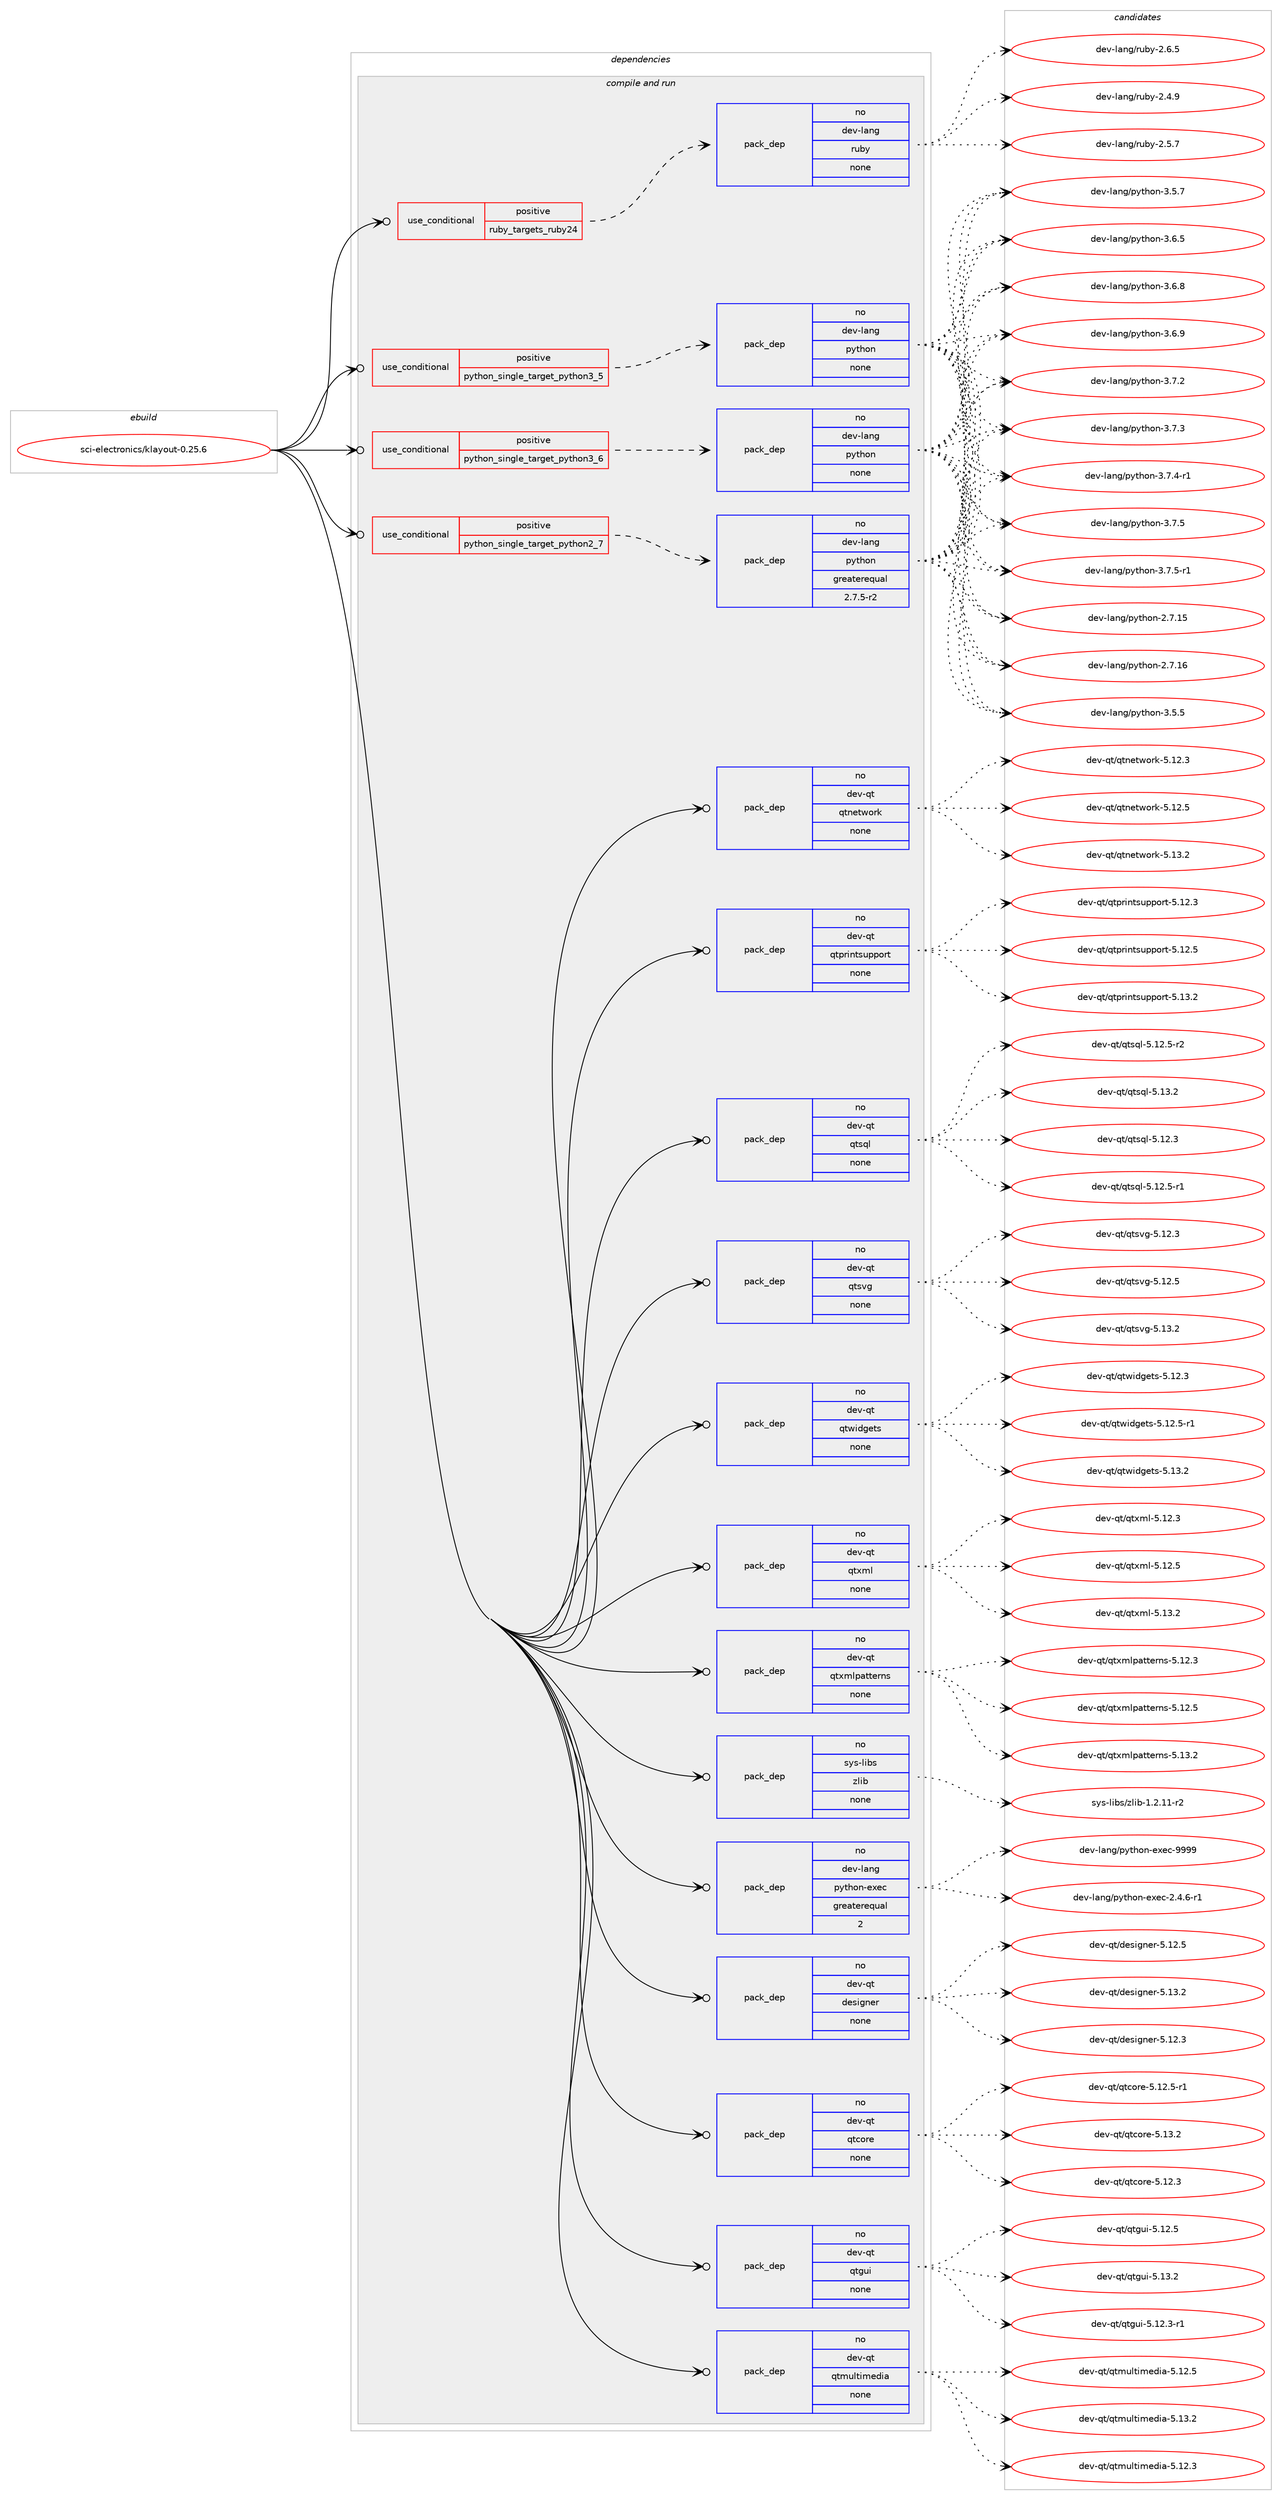 digraph prolog {

# *************
# Graph options
# *************

newrank=true;
concentrate=true;
compound=true;
graph [rankdir=LR,fontname=Helvetica,fontsize=10,ranksep=1.5];#, ranksep=2.5, nodesep=0.2];
edge  [arrowhead=vee];
node  [fontname=Helvetica,fontsize=10];

# **********
# The ebuild
# **********

subgraph cluster_leftcol {
color=gray;
rank=same;
label=<<i>ebuild</i>>;
id [label="sci-electronics/klayout-0.25.6", color=red, width=4, href="../sci-electronics/klayout-0.25.6.svg"];
}

# ****************
# The dependencies
# ****************

subgraph cluster_midcol {
color=gray;
label=<<i>dependencies</i>>;
subgraph cluster_compile {
fillcolor="#eeeeee";
style=filled;
label=<<i>compile</i>>;
}
subgraph cluster_compileandrun {
fillcolor="#eeeeee";
style=filled;
label=<<i>compile and run</i>>;
subgraph cond207205 {
dependency853230 [label=<<TABLE BORDER="0" CELLBORDER="1" CELLSPACING="0" CELLPADDING="4"><TR><TD ROWSPAN="3" CELLPADDING="10">use_conditional</TD></TR><TR><TD>positive</TD></TR><TR><TD>python_single_target_python2_7</TD></TR></TABLE>>, shape=none, color=red];
subgraph pack630966 {
dependency853231 [label=<<TABLE BORDER="0" CELLBORDER="1" CELLSPACING="0" CELLPADDING="4" WIDTH="220"><TR><TD ROWSPAN="6" CELLPADDING="30">pack_dep</TD></TR><TR><TD WIDTH="110">no</TD></TR><TR><TD>dev-lang</TD></TR><TR><TD>python</TD></TR><TR><TD>greaterequal</TD></TR><TR><TD>2.7.5-r2</TD></TR></TABLE>>, shape=none, color=blue];
}
dependency853230:e -> dependency853231:w [weight=20,style="dashed",arrowhead="vee"];
}
id:e -> dependency853230:w [weight=20,style="solid",arrowhead="odotvee"];
subgraph cond207206 {
dependency853232 [label=<<TABLE BORDER="0" CELLBORDER="1" CELLSPACING="0" CELLPADDING="4"><TR><TD ROWSPAN="3" CELLPADDING="10">use_conditional</TD></TR><TR><TD>positive</TD></TR><TR><TD>python_single_target_python3_5</TD></TR></TABLE>>, shape=none, color=red];
subgraph pack630967 {
dependency853233 [label=<<TABLE BORDER="0" CELLBORDER="1" CELLSPACING="0" CELLPADDING="4" WIDTH="220"><TR><TD ROWSPAN="6" CELLPADDING="30">pack_dep</TD></TR><TR><TD WIDTH="110">no</TD></TR><TR><TD>dev-lang</TD></TR><TR><TD>python</TD></TR><TR><TD>none</TD></TR><TR><TD></TD></TR></TABLE>>, shape=none, color=blue];
}
dependency853232:e -> dependency853233:w [weight=20,style="dashed",arrowhead="vee"];
}
id:e -> dependency853232:w [weight=20,style="solid",arrowhead="odotvee"];
subgraph cond207207 {
dependency853234 [label=<<TABLE BORDER="0" CELLBORDER="1" CELLSPACING="0" CELLPADDING="4"><TR><TD ROWSPAN="3" CELLPADDING="10">use_conditional</TD></TR><TR><TD>positive</TD></TR><TR><TD>python_single_target_python3_6</TD></TR></TABLE>>, shape=none, color=red];
subgraph pack630968 {
dependency853235 [label=<<TABLE BORDER="0" CELLBORDER="1" CELLSPACING="0" CELLPADDING="4" WIDTH="220"><TR><TD ROWSPAN="6" CELLPADDING="30">pack_dep</TD></TR><TR><TD WIDTH="110">no</TD></TR><TR><TD>dev-lang</TD></TR><TR><TD>python</TD></TR><TR><TD>none</TD></TR><TR><TD></TD></TR></TABLE>>, shape=none, color=blue];
}
dependency853234:e -> dependency853235:w [weight=20,style="dashed",arrowhead="vee"];
}
id:e -> dependency853234:w [weight=20,style="solid",arrowhead="odotvee"];
subgraph cond207208 {
dependency853236 [label=<<TABLE BORDER="0" CELLBORDER="1" CELLSPACING="0" CELLPADDING="4"><TR><TD ROWSPAN="3" CELLPADDING="10">use_conditional</TD></TR><TR><TD>positive</TD></TR><TR><TD>ruby_targets_ruby24</TD></TR></TABLE>>, shape=none, color=red];
subgraph pack630969 {
dependency853237 [label=<<TABLE BORDER="0" CELLBORDER="1" CELLSPACING="0" CELLPADDING="4" WIDTH="220"><TR><TD ROWSPAN="6" CELLPADDING="30">pack_dep</TD></TR><TR><TD WIDTH="110">no</TD></TR><TR><TD>dev-lang</TD></TR><TR><TD>ruby</TD></TR><TR><TD>none</TD></TR><TR><TD></TD></TR></TABLE>>, shape=none, color=blue];
}
dependency853236:e -> dependency853237:w [weight=20,style="dashed",arrowhead="vee"];
}
id:e -> dependency853236:w [weight=20,style="solid",arrowhead="odotvee"];
subgraph pack630970 {
dependency853238 [label=<<TABLE BORDER="0" CELLBORDER="1" CELLSPACING="0" CELLPADDING="4" WIDTH="220"><TR><TD ROWSPAN="6" CELLPADDING="30">pack_dep</TD></TR><TR><TD WIDTH="110">no</TD></TR><TR><TD>dev-lang</TD></TR><TR><TD>python-exec</TD></TR><TR><TD>greaterequal</TD></TR><TR><TD>2</TD></TR></TABLE>>, shape=none, color=blue];
}
id:e -> dependency853238:w [weight=20,style="solid",arrowhead="odotvee"];
subgraph pack630971 {
dependency853239 [label=<<TABLE BORDER="0" CELLBORDER="1" CELLSPACING="0" CELLPADDING="4" WIDTH="220"><TR><TD ROWSPAN="6" CELLPADDING="30">pack_dep</TD></TR><TR><TD WIDTH="110">no</TD></TR><TR><TD>dev-qt</TD></TR><TR><TD>designer</TD></TR><TR><TD>none</TD></TR><TR><TD></TD></TR></TABLE>>, shape=none, color=blue];
}
id:e -> dependency853239:w [weight=20,style="solid",arrowhead="odotvee"];
subgraph pack630972 {
dependency853240 [label=<<TABLE BORDER="0" CELLBORDER="1" CELLSPACING="0" CELLPADDING="4" WIDTH="220"><TR><TD ROWSPAN="6" CELLPADDING="30">pack_dep</TD></TR><TR><TD WIDTH="110">no</TD></TR><TR><TD>dev-qt</TD></TR><TR><TD>qtcore</TD></TR><TR><TD>none</TD></TR><TR><TD></TD></TR></TABLE>>, shape=none, color=blue];
}
id:e -> dependency853240:w [weight=20,style="solid",arrowhead="odotvee"];
subgraph pack630973 {
dependency853241 [label=<<TABLE BORDER="0" CELLBORDER="1" CELLSPACING="0" CELLPADDING="4" WIDTH="220"><TR><TD ROWSPAN="6" CELLPADDING="30">pack_dep</TD></TR><TR><TD WIDTH="110">no</TD></TR><TR><TD>dev-qt</TD></TR><TR><TD>qtgui</TD></TR><TR><TD>none</TD></TR><TR><TD></TD></TR></TABLE>>, shape=none, color=blue];
}
id:e -> dependency853241:w [weight=20,style="solid",arrowhead="odotvee"];
subgraph pack630974 {
dependency853242 [label=<<TABLE BORDER="0" CELLBORDER="1" CELLSPACING="0" CELLPADDING="4" WIDTH="220"><TR><TD ROWSPAN="6" CELLPADDING="30">pack_dep</TD></TR><TR><TD WIDTH="110">no</TD></TR><TR><TD>dev-qt</TD></TR><TR><TD>qtmultimedia</TD></TR><TR><TD>none</TD></TR><TR><TD></TD></TR></TABLE>>, shape=none, color=blue];
}
id:e -> dependency853242:w [weight=20,style="solid",arrowhead="odotvee"];
subgraph pack630975 {
dependency853243 [label=<<TABLE BORDER="0" CELLBORDER="1" CELLSPACING="0" CELLPADDING="4" WIDTH="220"><TR><TD ROWSPAN="6" CELLPADDING="30">pack_dep</TD></TR><TR><TD WIDTH="110">no</TD></TR><TR><TD>dev-qt</TD></TR><TR><TD>qtnetwork</TD></TR><TR><TD>none</TD></TR><TR><TD></TD></TR></TABLE>>, shape=none, color=blue];
}
id:e -> dependency853243:w [weight=20,style="solid",arrowhead="odotvee"];
subgraph pack630976 {
dependency853244 [label=<<TABLE BORDER="0" CELLBORDER="1" CELLSPACING="0" CELLPADDING="4" WIDTH="220"><TR><TD ROWSPAN="6" CELLPADDING="30">pack_dep</TD></TR><TR><TD WIDTH="110">no</TD></TR><TR><TD>dev-qt</TD></TR><TR><TD>qtprintsupport</TD></TR><TR><TD>none</TD></TR><TR><TD></TD></TR></TABLE>>, shape=none, color=blue];
}
id:e -> dependency853244:w [weight=20,style="solid",arrowhead="odotvee"];
subgraph pack630977 {
dependency853245 [label=<<TABLE BORDER="0" CELLBORDER="1" CELLSPACING="0" CELLPADDING="4" WIDTH="220"><TR><TD ROWSPAN="6" CELLPADDING="30">pack_dep</TD></TR><TR><TD WIDTH="110">no</TD></TR><TR><TD>dev-qt</TD></TR><TR><TD>qtsql</TD></TR><TR><TD>none</TD></TR><TR><TD></TD></TR></TABLE>>, shape=none, color=blue];
}
id:e -> dependency853245:w [weight=20,style="solid",arrowhead="odotvee"];
subgraph pack630978 {
dependency853246 [label=<<TABLE BORDER="0" CELLBORDER="1" CELLSPACING="0" CELLPADDING="4" WIDTH="220"><TR><TD ROWSPAN="6" CELLPADDING="30">pack_dep</TD></TR><TR><TD WIDTH="110">no</TD></TR><TR><TD>dev-qt</TD></TR><TR><TD>qtsvg</TD></TR><TR><TD>none</TD></TR><TR><TD></TD></TR></TABLE>>, shape=none, color=blue];
}
id:e -> dependency853246:w [weight=20,style="solid",arrowhead="odotvee"];
subgraph pack630979 {
dependency853247 [label=<<TABLE BORDER="0" CELLBORDER="1" CELLSPACING="0" CELLPADDING="4" WIDTH="220"><TR><TD ROWSPAN="6" CELLPADDING="30">pack_dep</TD></TR><TR><TD WIDTH="110">no</TD></TR><TR><TD>dev-qt</TD></TR><TR><TD>qtwidgets</TD></TR><TR><TD>none</TD></TR><TR><TD></TD></TR></TABLE>>, shape=none, color=blue];
}
id:e -> dependency853247:w [weight=20,style="solid",arrowhead="odotvee"];
subgraph pack630980 {
dependency853248 [label=<<TABLE BORDER="0" CELLBORDER="1" CELLSPACING="0" CELLPADDING="4" WIDTH="220"><TR><TD ROWSPAN="6" CELLPADDING="30">pack_dep</TD></TR><TR><TD WIDTH="110">no</TD></TR><TR><TD>dev-qt</TD></TR><TR><TD>qtxml</TD></TR><TR><TD>none</TD></TR><TR><TD></TD></TR></TABLE>>, shape=none, color=blue];
}
id:e -> dependency853248:w [weight=20,style="solid",arrowhead="odotvee"];
subgraph pack630981 {
dependency853249 [label=<<TABLE BORDER="0" CELLBORDER="1" CELLSPACING="0" CELLPADDING="4" WIDTH="220"><TR><TD ROWSPAN="6" CELLPADDING="30">pack_dep</TD></TR><TR><TD WIDTH="110">no</TD></TR><TR><TD>dev-qt</TD></TR><TR><TD>qtxmlpatterns</TD></TR><TR><TD>none</TD></TR><TR><TD></TD></TR></TABLE>>, shape=none, color=blue];
}
id:e -> dependency853249:w [weight=20,style="solid",arrowhead="odotvee"];
subgraph pack630982 {
dependency853250 [label=<<TABLE BORDER="0" CELLBORDER="1" CELLSPACING="0" CELLPADDING="4" WIDTH="220"><TR><TD ROWSPAN="6" CELLPADDING="30">pack_dep</TD></TR><TR><TD WIDTH="110">no</TD></TR><TR><TD>sys-libs</TD></TR><TR><TD>zlib</TD></TR><TR><TD>none</TD></TR><TR><TD></TD></TR></TABLE>>, shape=none, color=blue];
}
id:e -> dependency853250:w [weight=20,style="solid",arrowhead="odotvee"];
}
subgraph cluster_run {
fillcolor="#eeeeee";
style=filled;
label=<<i>run</i>>;
}
}

# **************
# The candidates
# **************

subgraph cluster_choices {
rank=same;
color=gray;
label=<<i>candidates</i>>;

subgraph choice630966 {
color=black;
nodesep=1;
choice10010111845108971101034711212111610411111045504655464953 [label="dev-lang/python-2.7.15", color=red, width=4,href="../dev-lang/python-2.7.15.svg"];
choice10010111845108971101034711212111610411111045504655464954 [label="dev-lang/python-2.7.16", color=red, width=4,href="../dev-lang/python-2.7.16.svg"];
choice100101118451089711010347112121116104111110455146534653 [label="dev-lang/python-3.5.5", color=red, width=4,href="../dev-lang/python-3.5.5.svg"];
choice100101118451089711010347112121116104111110455146534655 [label="dev-lang/python-3.5.7", color=red, width=4,href="../dev-lang/python-3.5.7.svg"];
choice100101118451089711010347112121116104111110455146544653 [label="dev-lang/python-3.6.5", color=red, width=4,href="../dev-lang/python-3.6.5.svg"];
choice100101118451089711010347112121116104111110455146544656 [label="dev-lang/python-3.6.8", color=red, width=4,href="../dev-lang/python-3.6.8.svg"];
choice100101118451089711010347112121116104111110455146544657 [label="dev-lang/python-3.6.9", color=red, width=4,href="../dev-lang/python-3.6.9.svg"];
choice100101118451089711010347112121116104111110455146554650 [label="dev-lang/python-3.7.2", color=red, width=4,href="../dev-lang/python-3.7.2.svg"];
choice100101118451089711010347112121116104111110455146554651 [label="dev-lang/python-3.7.3", color=red, width=4,href="../dev-lang/python-3.7.3.svg"];
choice1001011184510897110103471121211161041111104551465546524511449 [label="dev-lang/python-3.7.4-r1", color=red, width=4,href="../dev-lang/python-3.7.4-r1.svg"];
choice100101118451089711010347112121116104111110455146554653 [label="dev-lang/python-3.7.5", color=red, width=4,href="../dev-lang/python-3.7.5.svg"];
choice1001011184510897110103471121211161041111104551465546534511449 [label="dev-lang/python-3.7.5-r1", color=red, width=4,href="../dev-lang/python-3.7.5-r1.svg"];
dependency853231:e -> choice10010111845108971101034711212111610411111045504655464953:w [style=dotted,weight="100"];
dependency853231:e -> choice10010111845108971101034711212111610411111045504655464954:w [style=dotted,weight="100"];
dependency853231:e -> choice100101118451089711010347112121116104111110455146534653:w [style=dotted,weight="100"];
dependency853231:e -> choice100101118451089711010347112121116104111110455146534655:w [style=dotted,weight="100"];
dependency853231:e -> choice100101118451089711010347112121116104111110455146544653:w [style=dotted,weight="100"];
dependency853231:e -> choice100101118451089711010347112121116104111110455146544656:w [style=dotted,weight="100"];
dependency853231:e -> choice100101118451089711010347112121116104111110455146544657:w [style=dotted,weight="100"];
dependency853231:e -> choice100101118451089711010347112121116104111110455146554650:w [style=dotted,weight="100"];
dependency853231:e -> choice100101118451089711010347112121116104111110455146554651:w [style=dotted,weight="100"];
dependency853231:e -> choice1001011184510897110103471121211161041111104551465546524511449:w [style=dotted,weight="100"];
dependency853231:e -> choice100101118451089711010347112121116104111110455146554653:w [style=dotted,weight="100"];
dependency853231:e -> choice1001011184510897110103471121211161041111104551465546534511449:w [style=dotted,weight="100"];
}
subgraph choice630967 {
color=black;
nodesep=1;
choice10010111845108971101034711212111610411111045504655464953 [label="dev-lang/python-2.7.15", color=red, width=4,href="../dev-lang/python-2.7.15.svg"];
choice10010111845108971101034711212111610411111045504655464954 [label="dev-lang/python-2.7.16", color=red, width=4,href="../dev-lang/python-2.7.16.svg"];
choice100101118451089711010347112121116104111110455146534653 [label="dev-lang/python-3.5.5", color=red, width=4,href="../dev-lang/python-3.5.5.svg"];
choice100101118451089711010347112121116104111110455146534655 [label="dev-lang/python-3.5.7", color=red, width=4,href="../dev-lang/python-3.5.7.svg"];
choice100101118451089711010347112121116104111110455146544653 [label="dev-lang/python-3.6.5", color=red, width=4,href="../dev-lang/python-3.6.5.svg"];
choice100101118451089711010347112121116104111110455146544656 [label="dev-lang/python-3.6.8", color=red, width=4,href="../dev-lang/python-3.6.8.svg"];
choice100101118451089711010347112121116104111110455146544657 [label="dev-lang/python-3.6.9", color=red, width=4,href="../dev-lang/python-3.6.9.svg"];
choice100101118451089711010347112121116104111110455146554650 [label="dev-lang/python-3.7.2", color=red, width=4,href="../dev-lang/python-3.7.2.svg"];
choice100101118451089711010347112121116104111110455146554651 [label="dev-lang/python-3.7.3", color=red, width=4,href="../dev-lang/python-3.7.3.svg"];
choice1001011184510897110103471121211161041111104551465546524511449 [label="dev-lang/python-3.7.4-r1", color=red, width=4,href="../dev-lang/python-3.7.4-r1.svg"];
choice100101118451089711010347112121116104111110455146554653 [label="dev-lang/python-3.7.5", color=red, width=4,href="../dev-lang/python-3.7.5.svg"];
choice1001011184510897110103471121211161041111104551465546534511449 [label="dev-lang/python-3.7.5-r1", color=red, width=4,href="../dev-lang/python-3.7.5-r1.svg"];
dependency853233:e -> choice10010111845108971101034711212111610411111045504655464953:w [style=dotted,weight="100"];
dependency853233:e -> choice10010111845108971101034711212111610411111045504655464954:w [style=dotted,weight="100"];
dependency853233:e -> choice100101118451089711010347112121116104111110455146534653:w [style=dotted,weight="100"];
dependency853233:e -> choice100101118451089711010347112121116104111110455146534655:w [style=dotted,weight="100"];
dependency853233:e -> choice100101118451089711010347112121116104111110455146544653:w [style=dotted,weight="100"];
dependency853233:e -> choice100101118451089711010347112121116104111110455146544656:w [style=dotted,weight="100"];
dependency853233:e -> choice100101118451089711010347112121116104111110455146544657:w [style=dotted,weight="100"];
dependency853233:e -> choice100101118451089711010347112121116104111110455146554650:w [style=dotted,weight="100"];
dependency853233:e -> choice100101118451089711010347112121116104111110455146554651:w [style=dotted,weight="100"];
dependency853233:e -> choice1001011184510897110103471121211161041111104551465546524511449:w [style=dotted,weight="100"];
dependency853233:e -> choice100101118451089711010347112121116104111110455146554653:w [style=dotted,weight="100"];
dependency853233:e -> choice1001011184510897110103471121211161041111104551465546534511449:w [style=dotted,weight="100"];
}
subgraph choice630968 {
color=black;
nodesep=1;
choice10010111845108971101034711212111610411111045504655464953 [label="dev-lang/python-2.7.15", color=red, width=4,href="../dev-lang/python-2.7.15.svg"];
choice10010111845108971101034711212111610411111045504655464954 [label="dev-lang/python-2.7.16", color=red, width=4,href="../dev-lang/python-2.7.16.svg"];
choice100101118451089711010347112121116104111110455146534653 [label="dev-lang/python-3.5.5", color=red, width=4,href="../dev-lang/python-3.5.5.svg"];
choice100101118451089711010347112121116104111110455146534655 [label="dev-lang/python-3.5.7", color=red, width=4,href="../dev-lang/python-3.5.7.svg"];
choice100101118451089711010347112121116104111110455146544653 [label="dev-lang/python-3.6.5", color=red, width=4,href="../dev-lang/python-3.6.5.svg"];
choice100101118451089711010347112121116104111110455146544656 [label="dev-lang/python-3.6.8", color=red, width=4,href="../dev-lang/python-3.6.8.svg"];
choice100101118451089711010347112121116104111110455146544657 [label="dev-lang/python-3.6.9", color=red, width=4,href="../dev-lang/python-3.6.9.svg"];
choice100101118451089711010347112121116104111110455146554650 [label="dev-lang/python-3.7.2", color=red, width=4,href="../dev-lang/python-3.7.2.svg"];
choice100101118451089711010347112121116104111110455146554651 [label="dev-lang/python-3.7.3", color=red, width=4,href="../dev-lang/python-3.7.3.svg"];
choice1001011184510897110103471121211161041111104551465546524511449 [label="dev-lang/python-3.7.4-r1", color=red, width=4,href="../dev-lang/python-3.7.4-r1.svg"];
choice100101118451089711010347112121116104111110455146554653 [label="dev-lang/python-3.7.5", color=red, width=4,href="../dev-lang/python-3.7.5.svg"];
choice1001011184510897110103471121211161041111104551465546534511449 [label="dev-lang/python-3.7.5-r1", color=red, width=4,href="../dev-lang/python-3.7.5-r1.svg"];
dependency853235:e -> choice10010111845108971101034711212111610411111045504655464953:w [style=dotted,weight="100"];
dependency853235:e -> choice10010111845108971101034711212111610411111045504655464954:w [style=dotted,weight="100"];
dependency853235:e -> choice100101118451089711010347112121116104111110455146534653:w [style=dotted,weight="100"];
dependency853235:e -> choice100101118451089711010347112121116104111110455146534655:w [style=dotted,weight="100"];
dependency853235:e -> choice100101118451089711010347112121116104111110455146544653:w [style=dotted,weight="100"];
dependency853235:e -> choice100101118451089711010347112121116104111110455146544656:w [style=dotted,weight="100"];
dependency853235:e -> choice100101118451089711010347112121116104111110455146544657:w [style=dotted,weight="100"];
dependency853235:e -> choice100101118451089711010347112121116104111110455146554650:w [style=dotted,weight="100"];
dependency853235:e -> choice100101118451089711010347112121116104111110455146554651:w [style=dotted,weight="100"];
dependency853235:e -> choice1001011184510897110103471121211161041111104551465546524511449:w [style=dotted,weight="100"];
dependency853235:e -> choice100101118451089711010347112121116104111110455146554653:w [style=dotted,weight="100"];
dependency853235:e -> choice1001011184510897110103471121211161041111104551465546534511449:w [style=dotted,weight="100"];
}
subgraph choice630969 {
color=black;
nodesep=1;
choice10010111845108971101034711411798121455046524657 [label="dev-lang/ruby-2.4.9", color=red, width=4,href="../dev-lang/ruby-2.4.9.svg"];
choice10010111845108971101034711411798121455046534655 [label="dev-lang/ruby-2.5.7", color=red, width=4,href="../dev-lang/ruby-2.5.7.svg"];
choice10010111845108971101034711411798121455046544653 [label="dev-lang/ruby-2.6.5", color=red, width=4,href="../dev-lang/ruby-2.6.5.svg"];
dependency853237:e -> choice10010111845108971101034711411798121455046524657:w [style=dotted,weight="100"];
dependency853237:e -> choice10010111845108971101034711411798121455046534655:w [style=dotted,weight="100"];
dependency853237:e -> choice10010111845108971101034711411798121455046544653:w [style=dotted,weight="100"];
}
subgraph choice630970 {
color=black;
nodesep=1;
choice10010111845108971101034711212111610411111045101120101994550465246544511449 [label="dev-lang/python-exec-2.4.6-r1", color=red, width=4,href="../dev-lang/python-exec-2.4.6-r1.svg"];
choice10010111845108971101034711212111610411111045101120101994557575757 [label="dev-lang/python-exec-9999", color=red, width=4,href="../dev-lang/python-exec-9999.svg"];
dependency853238:e -> choice10010111845108971101034711212111610411111045101120101994550465246544511449:w [style=dotted,weight="100"];
dependency853238:e -> choice10010111845108971101034711212111610411111045101120101994557575757:w [style=dotted,weight="100"];
}
subgraph choice630971 {
color=black;
nodesep=1;
choice100101118451131164710010111510510311010111445534649504651 [label="dev-qt/designer-5.12.3", color=red, width=4,href="../dev-qt/designer-5.12.3.svg"];
choice100101118451131164710010111510510311010111445534649504653 [label="dev-qt/designer-5.12.5", color=red, width=4,href="../dev-qt/designer-5.12.5.svg"];
choice100101118451131164710010111510510311010111445534649514650 [label="dev-qt/designer-5.13.2", color=red, width=4,href="../dev-qt/designer-5.13.2.svg"];
dependency853239:e -> choice100101118451131164710010111510510311010111445534649504651:w [style=dotted,weight="100"];
dependency853239:e -> choice100101118451131164710010111510510311010111445534649504653:w [style=dotted,weight="100"];
dependency853239:e -> choice100101118451131164710010111510510311010111445534649514650:w [style=dotted,weight="100"];
}
subgraph choice630972 {
color=black;
nodesep=1;
choice10010111845113116471131169911111410145534649504651 [label="dev-qt/qtcore-5.12.3", color=red, width=4,href="../dev-qt/qtcore-5.12.3.svg"];
choice100101118451131164711311699111114101455346495046534511449 [label="dev-qt/qtcore-5.12.5-r1", color=red, width=4,href="../dev-qt/qtcore-5.12.5-r1.svg"];
choice10010111845113116471131169911111410145534649514650 [label="dev-qt/qtcore-5.13.2", color=red, width=4,href="../dev-qt/qtcore-5.13.2.svg"];
dependency853240:e -> choice10010111845113116471131169911111410145534649504651:w [style=dotted,weight="100"];
dependency853240:e -> choice100101118451131164711311699111114101455346495046534511449:w [style=dotted,weight="100"];
dependency853240:e -> choice10010111845113116471131169911111410145534649514650:w [style=dotted,weight="100"];
}
subgraph choice630973 {
color=black;
nodesep=1;
choice1001011184511311647113116103117105455346495046514511449 [label="dev-qt/qtgui-5.12.3-r1", color=red, width=4,href="../dev-qt/qtgui-5.12.3-r1.svg"];
choice100101118451131164711311610311710545534649504653 [label="dev-qt/qtgui-5.12.5", color=red, width=4,href="../dev-qt/qtgui-5.12.5.svg"];
choice100101118451131164711311610311710545534649514650 [label="dev-qt/qtgui-5.13.2", color=red, width=4,href="../dev-qt/qtgui-5.13.2.svg"];
dependency853241:e -> choice1001011184511311647113116103117105455346495046514511449:w [style=dotted,weight="100"];
dependency853241:e -> choice100101118451131164711311610311710545534649504653:w [style=dotted,weight="100"];
dependency853241:e -> choice100101118451131164711311610311710545534649514650:w [style=dotted,weight="100"];
}
subgraph choice630974 {
color=black;
nodesep=1;
choice10010111845113116471131161091171081161051091011001059745534649504651 [label="dev-qt/qtmultimedia-5.12.3", color=red, width=4,href="../dev-qt/qtmultimedia-5.12.3.svg"];
choice10010111845113116471131161091171081161051091011001059745534649504653 [label="dev-qt/qtmultimedia-5.12.5", color=red, width=4,href="../dev-qt/qtmultimedia-5.12.5.svg"];
choice10010111845113116471131161091171081161051091011001059745534649514650 [label="dev-qt/qtmultimedia-5.13.2", color=red, width=4,href="../dev-qt/qtmultimedia-5.13.2.svg"];
dependency853242:e -> choice10010111845113116471131161091171081161051091011001059745534649504651:w [style=dotted,weight="100"];
dependency853242:e -> choice10010111845113116471131161091171081161051091011001059745534649504653:w [style=dotted,weight="100"];
dependency853242:e -> choice10010111845113116471131161091171081161051091011001059745534649514650:w [style=dotted,weight="100"];
}
subgraph choice630975 {
color=black;
nodesep=1;
choice100101118451131164711311611010111611911111410745534649504651 [label="dev-qt/qtnetwork-5.12.3", color=red, width=4,href="../dev-qt/qtnetwork-5.12.3.svg"];
choice100101118451131164711311611010111611911111410745534649504653 [label="dev-qt/qtnetwork-5.12.5", color=red, width=4,href="../dev-qt/qtnetwork-5.12.5.svg"];
choice100101118451131164711311611010111611911111410745534649514650 [label="dev-qt/qtnetwork-5.13.2", color=red, width=4,href="../dev-qt/qtnetwork-5.13.2.svg"];
dependency853243:e -> choice100101118451131164711311611010111611911111410745534649504651:w [style=dotted,weight="100"];
dependency853243:e -> choice100101118451131164711311611010111611911111410745534649504653:w [style=dotted,weight="100"];
dependency853243:e -> choice100101118451131164711311611010111611911111410745534649514650:w [style=dotted,weight="100"];
}
subgraph choice630976 {
color=black;
nodesep=1;
choice100101118451131164711311611211410511011611511711211211111411645534649504651 [label="dev-qt/qtprintsupport-5.12.3", color=red, width=4,href="../dev-qt/qtprintsupport-5.12.3.svg"];
choice100101118451131164711311611211410511011611511711211211111411645534649504653 [label="dev-qt/qtprintsupport-5.12.5", color=red, width=4,href="../dev-qt/qtprintsupport-5.12.5.svg"];
choice100101118451131164711311611211410511011611511711211211111411645534649514650 [label="dev-qt/qtprintsupport-5.13.2", color=red, width=4,href="../dev-qt/qtprintsupport-5.13.2.svg"];
dependency853244:e -> choice100101118451131164711311611211410511011611511711211211111411645534649504651:w [style=dotted,weight="100"];
dependency853244:e -> choice100101118451131164711311611211410511011611511711211211111411645534649504653:w [style=dotted,weight="100"];
dependency853244:e -> choice100101118451131164711311611211410511011611511711211211111411645534649514650:w [style=dotted,weight="100"];
}
subgraph choice630977 {
color=black;
nodesep=1;
choice100101118451131164711311611511310845534649504651 [label="dev-qt/qtsql-5.12.3", color=red, width=4,href="../dev-qt/qtsql-5.12.3.svg"];
choice1001011184511311647113116115113108455346495046534511449 [label="dev-qt/qtsql-5.12.5-r1", color=red, width=4,href="../dev-qt/qtsql-5.12.5-r1.svg"];
choice1001011184511311647113116115113108455346495046534511450 [label="dev-qt/qtsql-5.12.5-r2", color=red, width=4,href="../dev-qt/qtsql-5.12.5-r2.svg"];
choice100101118451131164711311611511310845534649514650 [label="dev-qt/qtsql-5.13.2", color=red, width=4,href="../dev-qt/qtsql-5.13.2.svg"];
dependency853245:e -> choice100101118451131164711311611511310845534649504651:w [style=dotted,weight="100"];
dependency853245:e -> choice1001011184511311647113116115113108455346495046534511449:w [style=dotted,weight="100"];
dependency853245:e -> choice1001011184511311647113116115113108455346495046534511450:w [style=dotted,weight="100"];
dependency853245:e -> choice100101118451131164711311611511310845534649514650:w [style=dotted,weight="100"];
}
subgraph choice630978 {
color=black;
nodesep=1;
choice100101118451131164711311611511810345534649504651 [label="dev-qt/qtsvg-5.12.3", color=red, width=4,href="../dev-qt/qtsvg-5.12.3.svg"];
choice100101118451131164711311611511810345534649504653 [label="dev-qt/qtsvg-5.12.5", color=red, width=4,href="../dev-qt/qtsvg-5.12.5.svg"];
choice100101118451131164711311611511810345534649514650 [label="dev-qt/qtsvg-5.13.2", color=red, width=4,href="../dev-qt/qtsvg-5.13.2.svg"];
dependency853246:e -> choice100101118451131164711311611511810345534649504651:w [style=dotted,weight="100"];
dependency853246:e -> choice100101118451131164711311611511810345534649504653:w [style=dotted,weight="100"];
dependency853246:e -> choice100101118451131164711311611511810345534649514650:w [style=dotted,weight="100"];
}
subgraph choice630979 {
color=black;
nodesep=1;
choice100101118451131164711311611910510010310111611545534649504651 [label="dev-qt/qtwidgets-5.12.3", color=red, width=4,href="../dev-qt/qtwidgets-5.12.3.svg"];
choice1001011184511311647113116119105100103101116115455346495046534511449 [label="dev-qt/qtwidgets-5.12.5-r1", color=red, width=4,href="../dev-qt/qtwidgets-5.12.5-r1.svg"];
choice100101118451131164711311611910510010310111611545534649514650 [label="dev-qt/qtwidgets-5.13.2", color=red, width=4,href="../dev-qt/qtwidgets-5.13.2.svg"];
dependency853247:e -> choice100101118451131164711311611910510010310111611545534649504651:w [style=dotted,weight="100"];
dependency853247:e -> choice1001011184511311647113116119105100103101116115455346495046534511449:w [style=dotted,weight="100"];
dependency853247:e -> choice100101118451131164711311611910510010310111611545534649514650:w [style=dotted,weight="100"];
}
subgraph choice630980 {
color=black;
nodesep=1;
choice100101118451131164711311612010910845534649504651 [label="dev-qt/qtxml-5.12.3", color=red, width=4,href="../dev-qt/qtxml-5.12.3.svg"];
choice100101118451131164711311612010910845534649504653 [label="dev-qt/qtxml-5.12.5", color=red, width=4,href="../dev-qt/qtxml-5.12.5.svg"];
choice100101118451131164711311612010910845534649514650 [label="dev-qt/qtxml-5.13.2", color=red, width=4,href="../dev-qt/qtxml-5.13.2.svg"];
dependency853248:e -> choice100101118451131164711311612010910845534649504651:w [style=dotted,weight="100"];
dependency853248:e -> choice100101118451131164711311612010910845534649504653:w [style=dotted,weight="100"];
dependency853248:e -> choice100101118451131164711311612010910845534649514650:w [style=dotted,weight="100"];
}
subgraph choice630981 {
color=black;
nodesep=1;
choice10010111845113116471131161201091081129711611610111411011545534649504651 [label="dev-qt/qtxmlpatterns-5.12.3", color=red, width=4,href="../dev-qt/qtxmlpatterns-5.12.3.svg"];
choice10010111845113116471131161201091081129711611610111411011545534649504653 [label="dev-qt/qtxmlpatterns-5.12.5", color=red, width=4,href="../dev-qt/qtxmlpatterns-5.12.5.svg"];
choice10010111845113116471131161201091081129711611610111411011545534649514650 [label="dev-qt/qtxmlpatterns-5.13.2", color=red, width=4,href="../dev-qt/qtxmlpatterns-5.13.2.svg"];
dependency853249:e -> choice10010111845113116471131161201091081129711611610111411011545534649504651:w [style=dotted,weight="100"];
dependency853249:e -> choice10010111845113116471131161201091081129711611610111411011545534649504653:w [style=dotted,weight="100"];
dependency853249:e -> choice10010111845113116471131161201091081129711611610111411011545534649514650:w [style=dotted,weight="100"];
}
subgraph choice630982 {
color=black;
nodesep=1;
choice11512111545108105981154712210810598454946504649494511450 [label="sys-libs/zlib-1.2.11-r2", color=red, width=4,href="../sys-libs/zlib-1.2.11-r2.svg"];
dependency853250:e -> choice11512111545108105981154712210810598454946504649494511450:w [style=dotted,weight="100"];
}
}

}
